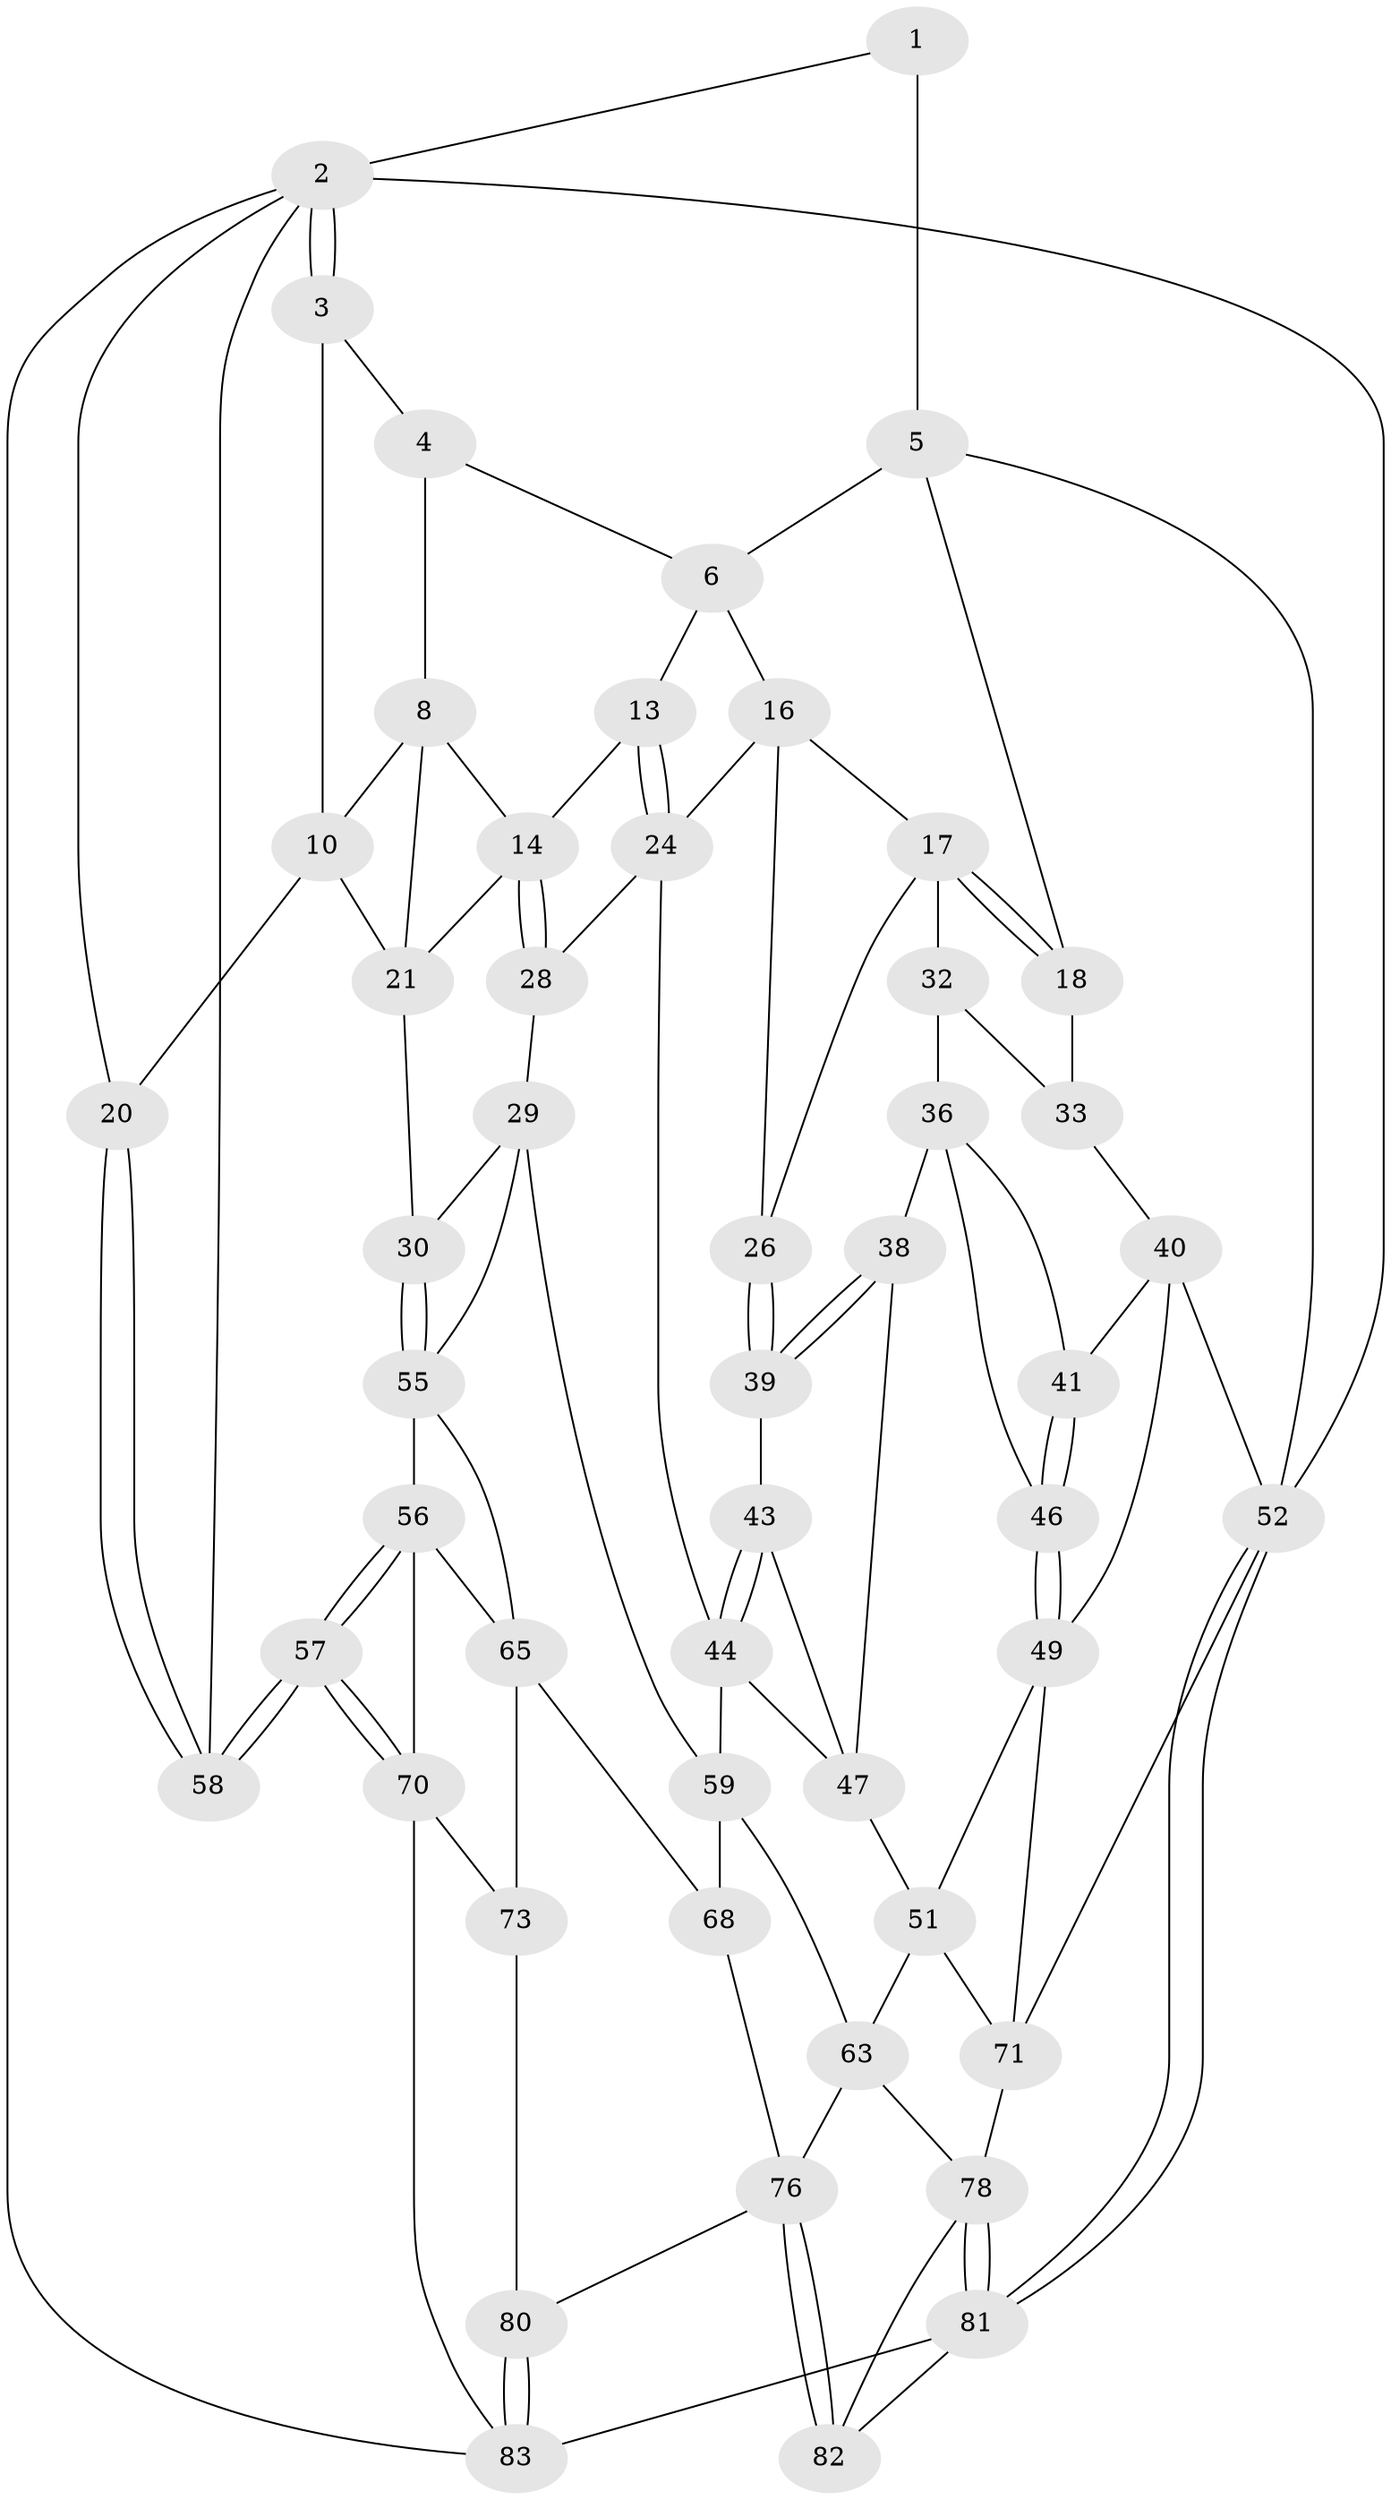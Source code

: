 // Generated by graph-tools (version 1.1) at 2025/24/03/03/25 07:24:35]
// undirected, 51 vertices, 110 edges
graph export_dot {
graph [start="1"]
  node [color=gray90,style=filled];
  1 [pos="+0.19225064587834542+0"];
  2 [pos="+0+0.30119927675222524",super="+67"];
  3 [pos="+0.1072085852662177+0.126152362289765"];
  4 [pos="+0.1548443063390776+0.033819315938180716",super="+7"];
  5 [pos="+0.5198182148662998+0",super="+11"];
  6 [pos="+0.5224248218056607+0",super="+12"];
  8 [pos="+0.2724959908922816+0.17744346436958616",super="+9"];
  10 [pos="+0.20619940981618928+0.21390271770536312",super="+19"];
  13 [pos="+0.4765253022753105+0.22941320555193315"];
  14 [pos="+0.4478935181778358+0.25562171746518036",super="+15"];
  16 [pos="+0.6353961018317424+0.12823866281230295",super="+23"];
  17 [pos="+0.8155359527462248+0.21413002150010416",super="+25"];
  18 [pos="+1+0"];
  20 [pos="+0+0.4093823620785666"];
  21 [pos="+0.278787939719776+0.38705806734974535",super="+22"];
  24 [pos="+0.5596353461348069+0.34767724518418053",super="+31"];
  26 [pos="+0.764529331954187+0.3092152736541437",super="+27"];
  28 [pos="+0.4656406565159189+0.4954354693872304"];
  29 [pos="+0.378747816465444+0.49665207166840797",super="+60"];
  30 [pos="+0.3280601761166721+0.4947304603042143"];
  32 [pos="+0.8242907333746952+0.2348125042013129",super="+35"];
  33 [pos="+0.9979916144565408+0.29069302562848903",super="+34"];
  36 [pos="+0.8866135496556456+0.338455588766334",super="+37"];
  38 [pos="+0.8223530194567255+0.4564715746121694"];
  39 [pos="+0.7715069320600199+0.3962258234733561",super="+42"];
  40 [pos="+1+0.28865737156983895",super="+54"];
  41 [pos="+0.9922673063748865+0.34964241182806854"];
  43 [pos="+0.6615000074415757+0.4438130258795549"];
  44 [pos="+0.5148236133456806+0.5170037915114053",super="+45"];
  46 [pos="+0.906892775328678+0.4859335674478411"];
  47 [pos="+0.728008846615608+0.5037669684971229",super="+48"];
  49 [pos="+0.9819669135654913+0.5854177948216963",super="+50"];
  51 [pos="+0.7497037677931837+0.6505986165154547",super="+62"];
  52 [pos="+1+1",super="+53"];
  55 [pos="+0.28472942240949134+0.5866462085600971",super="+61"];
  56 [pos="+0.2842081536700247+0.5870898783764267",super="+66"];
  57 [pos="+0+0.6966567449890699"];
  58 [pos="+0+0.6949920304398511"];
  59 [pos="+0.5316195012316848+0.6998185090812502",super="+64"];
  63 [pos="+0.5579860740403089+0.7283504321355454",super="+75"];
  65 [pos="+0.33313882997019095+0.7750543777715851",super="+69"];
  68 [pos="+0.4739937723499262+0.7994970615403189"];
  70 [pos="+0.08103924756042705+0.799544709304978",super="+74"];
  71 [pos="+0.849629531288512+0.8458782323968421",super="+72"];
  73 [pos="+0.3063304554039047+0.8842045313935434"];
  76 [pos="+0.5085739980906878+0.9731510361304525",super="+77"];
  78 [pos="+0.7195606708328803+0.9099289545502339",super="+79"];
  80 [pos="+0.33796192190207613+0.9188936669271706"];
  81 [pos="+0.7453833211583769+1",super="+85"];
  82 [pos="+0.5164476689613248+1"];
  83 [pos="+0.3211923100964859+1",super="+84"];
  1 -- 2;
  1 -- 5 [weight=2];
  2 -- 3;
  2 -- 3;
  2 -- 20;
  2 -- 52;
  2 -- 58;
  2 -- 83;
  3 -- 4;
  3 -- 10;
  4 -- 8;
  4 -- 6;
  5 -- 6;
  5 -- 18;
  5 -- 52;
  6 -- 16;
  6 -- 13;
  8 -- 10;
  8 -- 21;
  8 -- 14;
  10 -- 20;
  10 -- 21;
  13 -- 14;
  13 -- 24;
  13 -- 24;
  14 -- 28;
  14 -- 28;
  14 -- 21;
  16 -- 17;
  16 -- 24;
  16 -- 26;
  17 -- 18;
  17 -- 18;
  17 -- 32;
  17 -- 26;
  18 -- 33;
  20 -- 58;
  20 -- 58;
  21 -- 30;
  24 -- 28;
  24 -- 44;
  26 -- 39 [weight=2];
  26 -- 39;
  28 -- 29;
  29 -- 30;
  29 -- 59;
  29 -- 55;
  30 -- 55;
  30 -- 55;
  32 -- 33 [weight=2];
  32 -- 36;
  33 -- 40;
  36 -- 41;
  36 -- 38;
  36 -- 46;
  38 -- 39;
  38 -- 39;
  38 -- 47;
  39 -- 43;
  40 -- 41;
  40 -- 49;
  40 -- 52;
  41 -- 46;
  41 -- 46;
  43 -- 44;
  43 -- 44;
  43 -- 47;
  44 -- 47;
  44 -- 59;
  46 -- 49;
  46 -- 49;
  47 -- 51;
  49 -- 51;
  49 -- 71;
  51 -- 63;
  51 -- 71;
  52 -- 81;
  52 -- 81;
  52 -- 71;
  55 -- 56;
  55 -- 65;
  56 -- 57;
  56 -- 57;
  56 -- 65;
  56 -- 70;
  57 -- 58;
  57 -- 58;
  57 -- 70;
  57 -- 70;
  59 -- 68;
  59 -- 63;
  63 -- 76;
  63 -- 78;
  65 -- 73;
  65 -- 68;
  68 -- 76;
  70 -- 73;
  70 -- 83;
  71 -- 78;
  73 -- 80;
  76 -- 82;
  76 -- 82;
  76 -- 80;
  78 -- 81;
  78 -- 81;
  78 -- 82;
  80 -- 83;
  80 -- 83;
  81 -- 82;
  81 -- 83;
}
